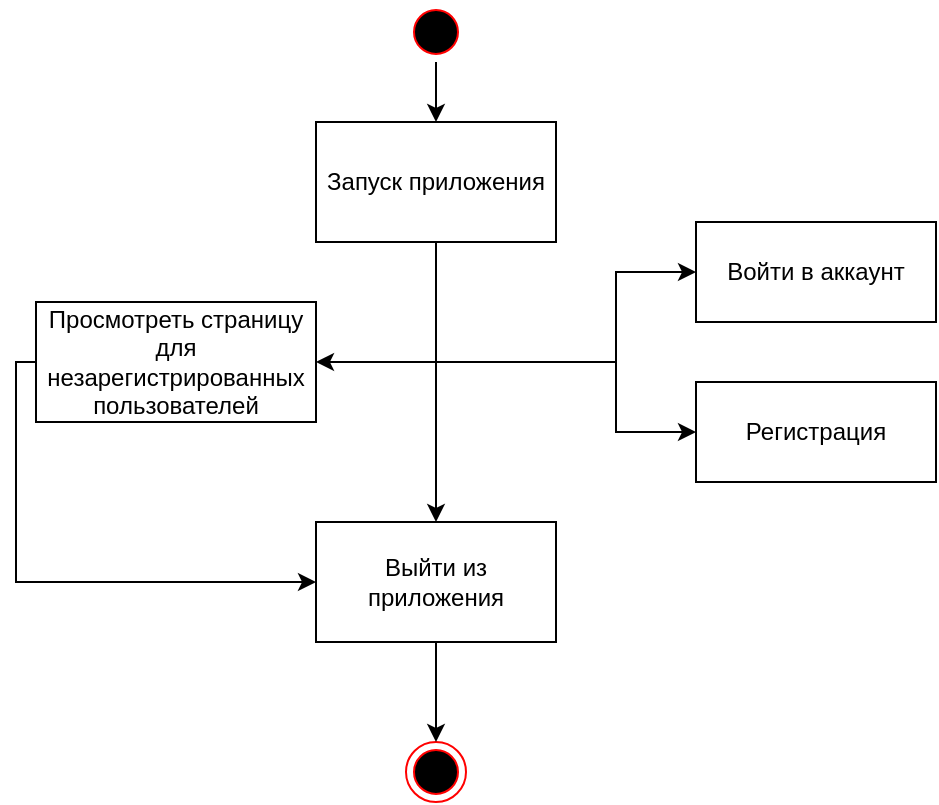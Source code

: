 <mxfile version="24.0.7" type="device">
  <diagram name="Страница 1" id="K_nZ64Utd5DLflTbeKIy">
    <mxGraphModel dx="2266" dy="818" grid="1" gridSize="10" guides="1" tooltips="1" connect="1" arrows="1" fold="1" page="1" pageScale="1" pageWidth="827" pageHeight="1169" math="0" shadow="0">
      <root>
        <mxCell id="0" />
        <mxCell id="1" parent="0" />
        <mxCell id="NYu8AcVOIsEXXXueLIA_-4" value="" style="edgeStyle=orthogonalEdgeStyle;rounded=0;orthogonalLoop=1;jettySize=auto;html=1;entryX=1;entryY=0.5;entryDx=0;entryDy=0;" parent="1" source="NYu8AcVOIsEXXXueLIA_-7" target="NYu8AcVOIsEXXXueLIA_-17" edge="1">
          <mxGeometry relative="1" as="geometry">
            <mxPoint x="290" y="160" as="targetPoint" />
          </mxGeometry>
        </mxCell>
        <mxCell id="NYu8AcVOIsEXXXueLIA_-5" style="edgeStyle=orthogonalEdgeStyle;rounded=0;orthogonalLoop=1;jettySize=auto;html=1;entryX=0.5;entryY=0;entryDx=0;entryDy=0;" parent="1" source="NYu8AcVOIsEXXXueLIA_-7" target="gNkD2l2tRffT2OGlJnD8-1" edge="1">
          <mxGeometry relative="1" as="geometry">
            <mxPoint x="290" y="223" as="targetPoint" />
          </mxGeometry>
        </mxCell>
        <mxCell id="NYu8AcVOIsEXXXueLIA_-6" style="edgeStyle=orthogonalEdgeStyle;rounded=0;orthogonalLoop=1;jettySize=auto;html=1;entryX=0;entryY=0.5;entryDx=0;entryDy=0;" parent="1" source="NYu8AcVOIsEXXXueLIA_-7" target="NYu8AcVOIsEXXXueLIA_-10" edge="1">
          <mxGeometry relative="1" as="geometry">
            <Array as="points">
              <mxPoint x="290" y="180" />
              <mxPoint x="380" y="180" />
              <mxPoint x="380" y="135" />
            </Array>
          </mxGeometry>
        </mxCell>
        <mxCell id="NYu8AcVOIsEXXXueLIA_-34" style="edgeStyle=orthogonalEdgeStyle;rounded=0;orthogonalLoop=1;jettySize=auto;html=1;entryX=0;entryY=0.5;entryDx=0;entryDy=0;" parent="1" source="NYu8AcVOIsEXXXueLIA_-7" edge="1">
          <mxGeometry relative="1" as="geometry">
            <mxPoint x="420" y="215" as="targetPoint" />
            <Array as="points">
              <mxPoint x="290" y="180" />
              <mxPoint x="380" y="180" />
              <mxPoint x="380" y="215" />
            </Array>
          </mxGeometry>
        </mxCell>
        <mxCell id="NYu8AcVOIsEXXXueLIA_-7" value="Запуск приложения" style="rounded=0;whiteSpace=wrap;html=1;" parent="1" vertex="1">
          <mxGeometry x="230" y="60" width="120" height="60" as="geometry" />
        </mxCell>
        <mxCell id="NYu8AcVOIsEXXXueLIA_-10" value="Войти в аккаунт" style="html=1;whiteSpace=wrap;" parent="1" vertex="1">
          <mxGeometry x="420" y="110" width="120" height="50" as="geometry" />
        </mxCell>
        <mxCell id="gNkD2l2tRffT2OGlJnD8-2" style="edgeStyle=orthogonalEdgeStyle;rounded=0;orthogonalLoop=1;jettySize=auto;html=1;entryX=0;entryY=0.5;entryDx=0;entryDy=0;" parent="1" source="NYu8AcVOIsEXXXueLIA_-17" target="gNkD2l2tRffT2OGlJnD8-1" edge="1">
          <mxGeometry relative="1" as="geometry">
            <Array as="points">
              <mxPoint x="80" y="180" />
              <mxPoint x="80" y="290" />
            </Array>
          </mxGeometry>
        </mxCell>
        <mxCell id="NYu8AcVOIsEXXXueLIA_-17" value="Просмотреть страницу для незарегистрированных пользователей" style="whiteSpace=wrap;html=1;fillColor=rgb(255, 255, 255);strokeColor=rgb(0, 0, 0);fontColor=rgb(0, 0, 0);rounded=0;" parent="1" vertex="1">
          <mxGeometry x="90" y="150" width="140" height="60" as="geometry" />
        </mxCell>
        <mxCell id="NYu8AcVOIsEXXXueLIA_-18" value="" style="ellipse;html=1;shape=endState;fillColor=#000000;strokeColor=#ff0000;" parent="1" vertex="1">
          <mxGeometry x="275" y="370" width="30" height="30" as="geometry" />
        </mxCell>
        <mxCell id="NYu8AcVOIsEXXXueLIA_-22" value="Регистрация" style="whiteSpace=wrap;html=1;fillColor=rgb(255, 255, 255);strokeColor=rgb(0, 0, 0);fontColor=rgb(0, 0, 0);" parent="1" vertex="1">
          <mxGeometry x="420" y="190" width="120" height="50" as="geometry" />
        </mxCell>
        <mxCell id="NYu8AcVOIsEXXXueLIA_-25" style="edgeStyle=orthogonalEdgeStyle;rounded=0;orthogonalLoop=1;jettySize=auto;html=1;entryX=0.5;entryY=0;entryDx=0;entryDy=0;" parent="1" source="NYu8AcVOIsEXXXueLIA_-26" target="NYu8AcVOIsEXXXueLIA_-7" edge="1">
          <mxGeometry relative="1" as="geometry" />
        </mxCell>
        <mxCell id="NYu8AcVOIsEXXXueLIA_-26" value="" style="ellipse;html=1;shape=startState;fillColor=#000000;strokeColor=#ff0000;" parent="1" vertex="1">
          <mxGeometry x="275" width="30" height="30" as="geometry" />
        </mxCell>
        <mxCell id="gNkD2l2tRffT2OGlJnD8-4" style="edgeStyle=orthogonalEdgeStyle;rounded=0;orthogonalLoop=1;jettySize=auto;html=1;entryX=0.5;entryY=0;entryDx=0;entryDy=0;" parent="1" source="gNkD2l2tRffT2OGlJnD8-1" target="NYu8AcVOIsEXXXueLIA_-18" edge="1">
          <mxGeometry relative="1" as="geometry" />
        </mxCell>
        <mxCell id="gNkD2l2tRffT2OGlJnD8-1" value="Выйти из приложения" style="rounded=0;whiteSpace=wrap;html=1;" parent="1" vertex="1">
          <mxGeometry x="230" y="260" width="120" height="60" as="geometry" />
        </mxCell>
      </root>
    </mxGraphModel>
  </diagram>
</mxfile>
